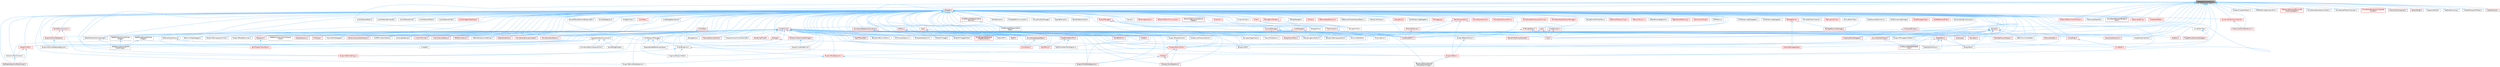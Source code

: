 digraph "DelegateCombinations.h"
{
 // INTERACTIVE_SVG=YES
 // LATEX_PDF_SIZE
  bgcolor="transparent";
  edge [fontname=Helvetica,fontsize=10,labelfontname=Helvetica,labelfontsize=10];
  node [fontname=Helvetica,fontsize=10,shape=box,height=0.2,width=0.4];
  Node1 [id="Node000001",label="DelegateCombinations.h",height=0.2,width=0.4,color="gray40", fillcolor="grey60", style="filled", fontcolor="black",tooltip=" "];
  Node1 -> Node2 [id="edge1_Node000001_Node000002",dir="back",color="steelblue1",style="solid",tooltip=" "];
  Node2 [id="Node000002",label="DebugSkelMeshComponent.h",height=0.2,width=0.4,color="grey40", fillcolor="white", style="filled",URL="$d5/d33/DebugSkelMeshComponent_8h.html",tooltip=" "];
  Node2 -> Node3 [id="edge2_Node000002_Node000003",dir="back",color="steelblue1",style="solid",tooltip=" "];
  Node3 [id="Node000003",label="AnimationEditorViewportClient.h",height=0.2,width=0.4,color="grey40", fillcolor="white", style="filled",URL="$d1/d45/AnimationEditorViewportClient_8h.html",tooltip=" "];
  Node2 -> Node4 [id="edge3_Node000002_Node000004",dir="back",color="steelblue1",style="solid",tooltip=" "];
  Node4 [id="Node000004",label="SocketDragDropOp.h",height=0.2,width=0.4,color="grey40", fillcolor="white", style="filled",URL="$d2/d53/SocketDragDropOp_8h.html",tooltip=" "];
  Node2 -> Node5 [id="edge4_Node000002_Node000005",dir="back",color="steelblue1",style="solid",tooltip=" "];
  Node5 [id="Node000005",label="UnrealEd.h",height=0.2,width=0.4,color="grey40", fillcolor="white", style="filled",URL="$d2/d5f/UnrealEd_8h.html",tooltip=" "];
  Node1 -> Node6 [id="edge5_Node000001_Node000006",dir="back",color="steelblue1",style="solid",tooltip=" "];
  Node6 [id="Node000006",label="Delegate.h",height=0.2,width=0.4,color="red", fillcolor="#FFF0F0", style="filled",URL="$d4/d80/Delegate_8h.html",tooltip=" "];
  Node6 -> Node7 [id="edge6_Node000006_Node000007",dir="back",color="steelblue1",style="solid",tooltip=" "];
  Node7 [id="Node000007",label="AnimBlueprintExtension\l_PropertyAccess.h",height=0.2,width=0.4,color="red", fillcolor="#FFF0F0", style="filled",URL="$d2/db8/AnimBlueprintExtension__PropertyAccess_8h.html",tooltip=" "];
  Node6 -> Node9 [id="edge7_Node000006_Node000009",dir="back",color="steelblue1",style="solid",tooltip=" "];
  Node9 [id="Node000009",label="App.h",height=0.2,width=0.4,color="red", fillcolor="#FFF0F0", style="filled",URL="$de/d8b/App_8h.html",tooltip=" "];
  Node9 -> Node11 [id="edge8_Node000009_Node000011",dir="back",color="steelblue1",style="solid",tooltip=" "];
  Node11 [id="Node000011",label="Core.h",height=0.2,width=0.4,color="red", fillcolor="#FFF0F0", style="filled",URL="$d6/dd7/Core_8h.html",tooltip=" "];
  Node9 -> Node19 [id="edge9_Node000009_Node000019",dir="back",color="steelblue1",style="solid",tooltip=" "];
  Node19 [id="Node000019",label="CoreSharedPCH.h",height=0.2,width=0.4,color="red", fillcolor="#FFF0F0", style="filled",URL="$d8/de5/CoreSharedPCH_8h.html",tooltip=" "];
  Node6 -> Node927 [id="edge10_Node000006_Node000927",dir="back",color="steelblue1",style="solid",tooltip=" "];
  Node927 [id="Node000927",label="AssetAccessRestrictions.h",height=0.2,width=0.4,color="grey40", fillcolor="white", style="filled",URL="$d2/d86/AssetAccessRestrictions_8h.html",tooltip=" "];
  Node6 -> Node928 [id="edge11_Node000006_Node000928",dir="back",color="steelblue1",style="solid",tooltip=" "];
  Node928 [id="Node000928",label="AssetCompilingManager.h",height=0.2,width=0.4,color="grey40", fillcolor="white", style="filled",URL="$d2/d23/AssetCompilingManager_8h.html",tooltip=" "];
  Node6 -> Node929 [id="edge12_Node000006_Node000929",dir="back",color="steelblue1",style="solid",tooltip=" "];
  Node929 [id="Node000929",label="AssetManagerTypes.h",height=0.2,width=0.4,color="red", fillcolor="#FFF0F0", style="filled",URL="$d6/d98/AssetManagerTypes_8h.html",tooltip=" "];
  Node6 -> Node933 [id="edge13_Node000006_Node000933",dir="back",color="steelblue1",style="solid",tooltip=" "];
  Node933 [id="Node000933",label="AssetReferenceFilter.h",height=0.2,width=0.4,color="red", fillcolor="#FFF0F0", style="filled",URL="$d8/d6b/AssetReferenceFilter_8h.html",tooltip=" "];
  Node6 -> Node937 [id="edge14_Node000006_Node000937",dir="back",color="steelblue1",style="solid",tooltip=" "];
  Node937 [id="Node000937",label="AssetSourceFilenameCache.h",height=0.2,width=0.4,color="grey40", fillcolor="white", style="filled",URL="$dd/d16/AssetSourceFilenameCache_8h.html",tooltip=" "];
  Node6 -> Node938 [id="edge15_Node000006_Node000938",dir="back",color="steelblue1",style="solid",tooltip=" "];
  Node938 [id="Node000938",label="AsyncLoadingFlushContext.h",height=0.2,width=0.4,color="grey40", fillcolor="white", style="filled",URL="$d2/db2/AsyncLoadingFlushContext_8h.html",tooltip=" "];
  Node6 -> Node939 [id="edge16_Node000006_Node000939",dir="back",color="steelblue1",style="solid",tooltip=" "];
  Node939 [id="Node000939",label="AsyncTaskNotification.h",height=0.2,width=0.4,color="red", fillcolor="#FFF0F0", style="filled",URL="$df/d7a/AsyncTaskNotification_8h.html",tooltip=" "];
  Node939 -> Node940 [id="edge17_Node000939_Node000940",dir="back",color="steelblue1",style="solid",tooltip=" "];
  Node940 [id="Node000940",label="CoreAsyncTaskNotification\lImpl.h",height=0.2,width=0.4,color="red", fillcolor="#FFF0F0", style="filled",URL="$dd/d5a/CoreAsyncTaskNotificationImpl_8h.html",tooltip=" "];
  Node6 -> Node947 [id="edge18_Node000006_Node000947",dir="back",color="steelblue1",style="solid",tooltip=" "];
  Node947 [id="Node000947",label="Attribute.h",height=0.2,width=0.4,color="red", fillcolor="#FFF0F0", style="filled",URL="$d4/d08/Attribute_8h.html",tooltip=" "];
  Node947 -> Node939 [id="edge19_Node000947_Node000939",dir="back",color="steelblue1",style="solid",tooltip=" "];
  Node947 -> Node963 [id="edge20_Node000947_Node000963",dir="back",color="steelblue1",style="solid",tooltip=" "];
  Node963 [id="Node000963",label="BlueprintManagedListDetails.h",height=0.2,width=0.4,color="grey40", fillcolor="white", style="filled",URL="$da/d22/BlueprintManagedListDetails_8h.html",tooltip=" "];
  Node947 -> Node11 [id="edge21_Node000947_Node000011",dir="back",color="steelblue1",style="solid",tooltip=" "];
  Node947 -> Node940 [id="edge22_Node000947_Node000940",dir="back",color="steelblue1",style="solid",tooltip=" "];
  Node947 -> Node19 [id="edge23_Node000947_Node000019",dir="back",color="steelblue1",style="solid",tooltip=" "];
  Node947 -> Node964 [id="edge24_Node000947_Node000964",dir="back",color="steelblue1",style="solid",tooltip=" "];
  Node964 [id="Node000964",label="CurveEditor.h",height=0.2,width=0.4,color="red", fillcolor="#FFF0F0", style="filled",URL="$d1/d27/CurveEditor_8h.html",tooltip=" "];
  Node947 -> Node978 [id="edge25_Node000947_Node000978",dir="back",color="steelblue1",style="solid",tooltip=" "];
  Node978 [id="Node000978",label="CurveModel.h",height=0.2,width=0.4,color="red", fillcolor="#FFF0F0", style="filled",URL="$de/d1c/CurveModel_8h.html",tooltip=" "];
  Node978 -> Node964 [id="edge26_Node000978_Node000964",dir="back",color="steelblue1",style="solid",tooltip=" "];
  Node947 -> Node1553 [id="edge27_Node000947_Node001553",dir="back",color="steelblue1",style="solid",tooltip=" "];
  Node1553 [id="Node001553",label="DetailColumnSizeData.h",height=0.2,width=0.4,color="grey40", fillcolor="white", style="filled",URL="$d4/de2/DetailColumnSizeData_8h.html",tooltip=" "];
  Node947 -> Node1382 [id="edge28_Node000947_Node001382",dir="back",color="steelblue1",style="solid",tooltip=" "];
  Node1382 [id="Node001382",label="GraphEditor.h",height=0.2,width=0.4,color="red", fillcolor="#FFF0F0", style="filled",URL="$dc/dc5/GraphEditor_8h.html",tooltip=" "];
  Node1382 -> Node786 [id="edge29_Node001382_Node000786",dir="back",color="steelblue1",style="solid",tooltip=" "];
  Node786 [id="Node000786",label="BlueprintEditor.h",height=0.2,width=0.4,color="red", fillcolor="#FFF0F0", style="filled",URL="$df/d7d/BlueprintEditor_8h.html",tooltip=" "];
  Node786 -> Node793 [id="edge30_Node000786_Node000793",dir="back",color="steelblue1",style="solid",tooltip=" "];
  Node793 [id="Node000793",label="SBlueprintEditorSelected\lDebugObjectWidget.h",height=0.2,width=0.4,color="grey40", fillcolor="white", style="filled",URL="$de/d6c/SBlueprintEditorSelectedDebugObjectWidget_8h.html",tooltip=" "];
  Node1382 -> Node1383 [id="edge31_Node001382_Node001383",dir="back",color="steelblue1",style="solid",tooltip=" "];
  Node1383 [id="Node001383",label="GraphEditorModule.h",height=0.2,width=0.4,color="grey40", fillcolor="white", style="filled",URL="$dc/db9/GraphEditorModule_8h.html",tooltip=" "];
  Node1382 -> Node1191 [id="edge32_Node001382_Node001191",dir="back",color="steelblue1",style="solid",tooltip=" "];
  Node1191 [id="Node001191",label="SBlueprintDiff.h",height=0.2,width=0.4,color="grey40", fillcolor="white", style="filled",URL="$de/d6d/SBlueprintDiff_8h.html",tooltip=" "];
  Node1382 -> Node1021 [id="edge33_Node001382_Node001021",dir="back",color="steelblue1",style="solid",tooltip=" "];
  Node1021 [id="Node001021",label="SGraphPanel.h",height=0.2,width=0.4,color="grey40", fillcolor="white", style="filled",URL="$d2/dcf/SGraphPanel_8h.html",tooltip=" "];
  Node947 -> Node1383 [id="edge34_Node000947_Node001383",dir="back",color="steelblue1",style="solid",tooltip=" "];
  Node947 -> Node2970 [id="edge35_Node000947_Node002970",dir="back",color="steelblue1",style="solid",tooltip=" "];
  Node2970 [id="Node002970",label="PropertyEditorDelegates.h",height=0.2,width=0.4,color="red", fillcolor="#FFF0F0", style="filled",URL="$db/dfa/PropertyEditorDelegates_8h.html",tooltip=" "];
  Node947 -> Node1191 [id="edge36_Node000947_Node001191",dir="back",color="steelblue1",style="solid",tooltip=" "];
  Node947 -> Node1218 [id="edge37_Node000947_Node001218",dir="back",color="steelblue1",style="solid",tooltip=" "];
  Node1218 [id="Node001218",label="SBlueprintNamespaceEntry.h",height=0.2,width=0.4,color="grey40", fillcolor="white", style="filled",URL="$d4/d22/SBlueprintNamespaceEntry_8h.html",tooltip=" "];
  Node947 -> Node1001 [id="edge38_Node000947_Node001001",dir="back",color="steelblue1",style="solid",tooltip=" "];
  Node1001 [id="Node001001",label="SCommentBubble.h",height=0.2,width=0.4,color="grey40", fillcolor="white", style="filled",URL="$d9/d84/SCommentBubble_8h.html",tooltip=" "];
  Node947 -> Node1194 [id="edge39_Node000947_Node001194",dir="back",color="steelblue1",style="solid",tooltip=" "];
  Node1194 [id="Node001194",label="SGraphActionMenu.h",height=0.2,width=0.4,color="red", fillcolor="#FFF0F0", style="filled",URL="$d0/d9a/SGraphActionMenu_8h.html",tooltip=" "];
  Node947 -> Node1021 [id="edge40_Node000947_Node001021",dir="back",color="steelblue1",style="solid",tooltip=" "];
  Node947 -> Node1475 [id="edge41_Node000947_Node001475",dir="back",color="steelblue1",style="solid",tooltip=" "];
  Node1475 [id="Node001475",label="SKeyNavigationButtons.h",height=0.2,width=0.4,color="grey40", fillcolor="white", style="filled",URL="$d4/dfa/SKeyNavigationButtons_8h.html",tooltip=" "];
  Node6 -> Node2980 [id="edge42_Node000006_Node002980",dir="back",color="steelblue1",style="solid",tooltip=" "];
  Node2980 [id="Node002980",label="AudioMaterialButton.h",height=0.2,width=0.4,color="grey40", fillcolor="white", style="filled",URL="$de/dca/AudioMaterialButton_8h.html",tooltip=" "];
  Node6 -> Node2981 [id="edge43_Node000006_Node002981",dir="back",color="steelblue1",style="solid",tooltip=" "];
  Node2981 [id="Node002981",label="AudioMaterialEnvelope.h",height=0.2,width=0.4,color="grey40", fillcolor="white", style="filled",URL="$d8/d42/AudioMaterialEnvelope_8h.html",tooltip=" "];
  Node6 -> Node2982 [id="edge44_Node000006_Node002982",dir="back",color="steelblue1",style="solid",tooltip=" "];
  Node2982 [id="Node002982",label="AudioMaterialKnob.h",height=0.2,width=0.4,color="grey40", fillcolor="white", style="filled",URL="$d1/d59/AudioMaterialKnob_8h.html",tooltip=" "];
  Node6 -> Node2983 [id="edge45_Node000006_Node002983",dir="back",color="steelblue1",style="solid",tooltip=" "];
  Node2983 [id="Node002983",label="AudioMaterialMeter.h",height=0.2,width=0.4,color="grey40", fillcolor="white", style="filled",URL="$d7/dc3/AudioMaterialMeter_8h.html",tooltip=" "];
  Node6 -> Node2984 [id="edge46_Node000006_Node002984",dir="back",color="steelblue1",style="solid",tooltip=" "];
  Node2984 [id="Node002984",label="AudioMaterialSlider.h",height=0.2,width=0.4,color="grey40", fillcolor="white", style="filled",URL="$de/db4/AudioMaterialSlider_8h.html",tooltip=" "];
  Node6 -> Node2978 [id="edge47_Node000006_Node002978",dir="back",color="steelblue1",style="solid",tooltip=" "];
  Node2978 [id="Node002978",label="AudioWidgetsSlateTypes.h",height=0.2,width=0.4,color="red", fillcolor="#FFF0F0", style="filled",URL="$d1/d08/AudioWidgetsSlateTypes_8h.html",tooltip=" "];
  Node6 -> Node3161 [id="edge48_Node000006_Node003161",dir="back",color="steelblue1",style="solid",tooltip=" "];
  Node3161 [id="Node003161",label="BehaviorTreeDelegates.h",height=0.2,width=0.4,color="grey40", fillcolor="white", style="filled",URL="$de/d40/BehaviorTreeDelegates_8h.html",tooltip=" "];
  Node6 -> Node3162 [id="edge49_Node000006_Node003162",dir="back",color="steelblue1",style="solid",tooltip=" "];
  Node3162 [id="Node003162",label="BlueprintActionDatabase.h",height=0.2,width=0.4,color="red", fillcolor="#FFF0F0", style="filled",URL="$d4/dae/BlueprintActionDatabase_8h.html",tooltip=" "];
  Node3162 -> Node3163 [id="edge50_Node003162_Node003163",dir="back",color="steelblue1",style="solid",tooltip=" "];
  Node3163 [id="Node003163",label="BlueprintActionDatabaseRegistrar.h",height=0.2,width=0.4,color="grey40", fillcolor="white", style="filled",URL="$d5/d5d/BlueprintActionDatabaseRegistrar_8h.html",tooltip=" "];
  Node6 -> Node3163 [id="edge51_Node000006_Node003163",dir="back",color="steelblue1",style="solid",tooltip=" "];
  Node6 -> Node3164 [id="edge52_Node000006_Node003164",dir="back",color="steelblue1",style="solid",tooltip=" "];
  Node3164 [id="Node003164",label="BlueprintActionFilter.h",height=0.2,width=0.4,color="red", fillcolor="#FFF0F0", style="filled",URL="$d5/d2a/BlueprintActionFilter_8h.html",tooltip=" "];
  Node3164 -> Node3166 [id="edge53_Node003164_Node003166",dir="back",color="steelblue1",style="solid",tooltip=" "];
  Node3166 [id="Node003166",label="BlueprintNodeSpawner.h",height=0.2,width=0.4,color="red", fillcolor="#FFF0F0", style="filled",URL="$d1/de9/BlueprintNodeSpawner_8h.html",tooltip=" "];
  Node3166 -> Node3168 [id="edge54_Node003166_Node003168",dir="back",color="steelblue1",style="solid",tooltip=" "];
  Node3168 [id="Node003168",label="BlueprintBoundNodeSpawner.h",height=0.2,width=0.4,color="grey40", fillcolor="white", style="filled",URL="$d4/da4/BlueprintBoundNodeSpawner_8h.html",tooltip=" "];
  Node3166 -> Node3065 [id="edge55_Node003166_Node003065",dir="back",color="steelblue1",style="solid",tooltip=" "];
  Node3065 [id="Node003065",label="BlueprintFieldNodeSpawner.h",height=0.2,width=0.4,color="red", fillcolor="#FFF0F0", style="filled",URL="$da/d70/BlueprintFieldNodeSpawner_8h.html",tooltip=" "];
  Node3164 -> Node3064 [id="edge56_Node003164_Node003064",dir="back",color="steelblue1",style="solid",tooltip=" "];
  Node3064 [id="Node003064",label="K2Node.h",height=0.2,width=0.4,color="red", fillcolor="#FFF0F0", style="filled",URL="$d5/d94/K2Node_8h.html",tooltip=" "];
  Node3064 -> Node3065 [id="edge57_Node003064_Node003065",dir="back",color="steelblue1",style="solid",tooltip=" "];
  Node3064 -> Node3110 [id="edge58_Node003064_Node003110",dir="back",color="steelblue1",style="solid",tooltip=" "];
  Node3110 [id="Node003110",label="K2Node_StructOperation.h",height=0.2,width=0.4,color="red", fillcolor="#FFF0F0", style="filled",URL="$d1/d1c/K2Node__StructOperation_8h.html",tooltip=" "];
  Node3164 -> Node3110 [id="edge59_Node003164_Node003110",dir="back",color="steelblue1",style="solid",tooltip=" "];
  Node6 -> Node3168 [id="edge60_Node000006_Node003168",dir="back",color="steelblue1",style="solid",tooltip=" "];
  Node6 -> Node786 [id="edge61_Node000006_Node000786",dir="back",color="steelblue1",style="solid",tooltip=" "];
  Node6 -> Node798 [id="edge62_Node000006_Node000798",dir="back",color="steelblue1",style="solid",tooltip=" "];
  Node798 [id="Node000798",label="BlueprintEditorModule.h",height=0.2,width=0.4,color="grey40", fillcolor="white", style="filled",URL="$df/d39/BlueprintEditorModule_8h.html",tooltip=" "];
  Node798 -> Node786 [id="edge63_Node000798_Node000786",dir="back",color="steelblue1",style="solid",tooltip=" "];
  Node6 -> Node1138 [id="edge64_Node000006_Node001138",dir="back",color="steelblue1",style="solid",tooltip=" "];
  Node1138 [id="Node001138",label="BlueprintEditorSettings.h",height=0.2,width=0.4,color="red", fillcolor="#FFF0F0", style="filled",URL="$d4/dbc/BlueprintEditorSettings_8h.html",tooltip=" "];
  Node6 -> Node3065 [id="edge65_Node000006_Node003065",dir="back",color="steelblue1",style="solid",tooltip=" "];
  Node6 -> Node3170 [id="edge66_Node000006_Node003170",dir="back",color="steelblue1",style="solid",tooltip=" "];
  Node3170 [id="Node003170",label="BlueprintGraphModule.h",height=0.2,width=0.4,color="grey40", fillcolor="white", style="filled",URL="$d8/d11/BlueprintGraphModule_8h.html",tooltip=" "];
  Node3170 -> Node3164 [id="edge67_Node003170_Node003164",dir="back",color="steelblue1",style="solid",tooltip=" "];
  Node6 -> Node963 [id="edge68_Node000006_Node000963",dir="back",color="steelblue1",style="solid",tooltip=" "];
  Node6 -> Node3171 [id="edge69_Node000006_Node003171",dir="back",color="steelblue1",style="solid",tooltip=" "];
  Node3171 [id="Node003171",label="BlueprintNamespaceUtilities.h",height=0.2,width=0.4,color="grey40", fillcolor="white", style="filled",URL="$dc/d43/BlueprintNamespaceUtilities_8h.html",tooltip=" "];
  Node6 -> Node3166 [id="edge70_Node000006_Node003166",dir="back",color="steelblue1",style="solid",tooltip=" "];
  Node6 -> Node2585 [id="edge71_Node000006_Node002585",dir="back",color="steelblue1",style="solid",tooltip=" "];
  Node2585 [id="Node002585",label="BlueprintPaletteFavorites.h",height=0.2,width=0.4,color="grey40", fillcolor="white", style="filled",URL="$dd/d5a/BlueprintPaletteFavorites_8h.html",tooltip=" "];
  Node6 -> Node1095 [id="edge72_Node000006_Node001095",dir="back",color="steelblue1",style="solid",tooltip=" "];
  Node1095 [id="Node001095",label="BoolPropertyTrackEditor.h",height=0.2,width=0.4,color="red", fillcolor="#FFF0F0", style="filled",URL="$db/d07/BoolPropertyTrackEditor_8h.html",tooltip=" "];
  Node6 -> Node3172 [id="edge73_Node000006_Node003172",dir="back",color="steelblue1",style="solid",tooltip=" "];
  Node3172 [id="Node003172",label="BrowseToAssetOverrideSubsystem.h",height=0.2,width=0.4,color="grey40", fillcolor="white", style="filled",URL="$dc/de6/BrowseToAssetOverrideSubsystem_8h.html",tooltip=" "];
  Node6 -> Node3173 [id="edge74_Node000006_Node003173",dir="back",color="steelblue1",style="solid",tooltip=" "];
  Node3173 [id="Node003173",label="BulkDataRegistry.h",height=0.2,width=0.4,color="grey40", fillcolor="white", style="filled",URL="$da/db4/BulkDataRegistry_8h.html",tooltip=" "];
  Node6 -> Node3174 [id="edge75_Node000006_Node003174",dir="back",color="steelblue1",style="solid",tooltip=" "];
  Node3174 [id="Node003174",label="ConfigCacheIni.h",height=0.2,width=0.4,color="red", fillcolor="#FFF0F0", style="filled",URL="$dd/d3f/ConfigCacheIni_8h.html",tooltip=" "];
  Node3174 -> Node11 [id="edge76_Node003174_Node000011",dir="back",color="steelblue1",style="solid",tooltip=" "];
  Node3174 -> Node19 [id="edge77_Node003174_Node000019",dir="back",color="steelblue1",style="solid",tooltip=" "];
  Node6 -> Node3181 [id="edge78_Node000006_Node003181",dir="back",color="steelblue1",style="solid",tooltip=" "];
  Node3181 [id="Node003181",label="ConfigUtilities.h",height=0.2,width=0.4,color="grey40", fillcolor="white", style="filled",URL="$d9/d9a/ConfigUtilities_8h.html",tooltip=" "];
  Node6 -> Node3182 [id="edge79_Node000006_Node003182",dir="back",color="steelblue1",style="solid",tooltip=" "];
  Node3182 [id="Node003182",label="CookStats.h",height=0.2,width=0.4,color="red", fillcolor="#FFF0F0", style="filled",URL="$dc/d35/CookStats_8h.html",tooltip=" "];
  Node6 -> Node11 [id="edge80_Node000006_Node000011",dir="back",color="steelblue1",style="solid",tooltip=" "];
  Node6 -> Node940 [id="edge81_Node000006_Node000940",dir="back",color="steelblue1",style="solid",tooltip=" "];
  Node6 -> Node3185 [id="edge82_Node000006_Node003185",dir="back",color="steelblue1",style="solid",tooltip=" "];
  Node3185 [id="Node003185",label="CoreDelegates.h",height=0.2,width=0.4,color="red", fillcolor="#FFF0F0", style="filled",URL="$d9/dc2/CoreDelegates_8h.html",tooltip=" "];
  Node3185 -> Node11 [id="edge83_Node003185_Node000011",dir="back",color="steelblue1",style="solid",tooltip=" "];
  Node3185 -> Node19 [id="edge84_Node003185_Node000019",dir="back",color="steelblue1",style="solid",tooltip=" "];
  Node3185 -> Node3191 [id="edge85_Node003185_Node003191",dir="back",color="steelblue1",style="solid",tooltip=" "];
  Node3191 [id="Node003191",label="RuntimeErrors.h",height=0.2,width=0.4,color="grey40", fillcolor="white", style="filled",URL="$de/d4b/RuntimeErrors_8h.html",tooltip=" "];
  Node3185 -> Node744 [id="edge86_Node003185_Node000744",dir="back",color="steelblue1",style="solid",tooltip=" "];
  Node744 [id="Node000744",label="WorldPartition.h",height=0.2,width=0.4,color="red", fillcolor="#FFF0F0", style="filled",URL="$de/d1e/WorldPartition_8h.html",tooltip=" "];
  Node6 -> Node3193 [id="edge87_Node000006_Node003193",dir="back",color="steelblue1",style="solid",tooltip=" "];
  Node3193 [id="Node003193",label="CoreDelegatesInternal.h",height=0.2,width=0.4,color="grey40", fillcolor="white", style="filled",URL="$da/d46/CoreDelegatesInternal_8h.html",tooltip=" "];
  Node6 -> Node3194 [id="edge88_Node000006_Node003194",dir="back",color="steelblue1",style="solid",tooltip=" "];
  Node3194 [id="Node003194",label="CoreMinimal.h",height=0.2,width=0.4,color="red", fillcolor="#FFF0F0", style="filled",URL="$d7/d67/CoreMinimal_8h.html",tooltip=" "];
  Node3194 -> Node7 [id="edge89_Node003194_Node000007",dir="back",color="steelblue1",style="solid",tooltip=" "];
  Node3194 -> Node3 [id="edge90_Node003194_Node000003",dir="back",color="steelblue1",style="solid",tooltip=" "];
  Node3194 -> Node937 [id="edge91_Node003194_Node000937",dir="back",color="steelblue1",style="solid",tooltip=" "];
  Node3194 -> Node3161 [id="edge92_Node003194_Node003161",dir="back",color="steelblue1",style="solid",tooltip=" "];
  Node3194 -> Node3162 [id="edge93_Node003194_Node003162",dir="back",color="steelblue1",style="solid",tooltip=" "];
  Node3194 -> Node3163 [id="edge94_Node003194_Node003163",dir="back",color="steelblue1",style="solid",tooltip=" "];
  Node3194 -> Node3164 [id="edge95_Node003194_Node003164",dir="back",color="steelblue1",style="solid",tooltip=" "];
  Node3194 -> Node3168 [id="edge96_Node003194_Node003168",dir="back",color="steelblue1",style="solid",tooltip=" "];
  Node3194 -> Node786 [id="edge97_Node003194_Node000786",dir="back",color="steelblue1",style="solid",tooltip=" "];
  Node3194 -> Node798 [id="edge98_Node003194_Node000798",dir="back",color="steelblue1",style="solid",tooltip=" "];
  Node3194 -> Node1138 [id="edge99_Node003194_Node001138",dir="back",color="steelblue1",style="solid",tooltip=" "];
  Node3194 -> Node3065 [id="edge100_Node003194_Node003065",dir="back",color="steelblue1",style="solid",tooltip=" "];
  Node3194 -> Node3170 [id="edge101_Node003194_Node003170",dir="back",color="steelblue1",style="solid",tooltip=" "];
  Node3194 -> Node963 [id="edge102_Node003194_Node000963",dir="back",color="steelblue1",style="solid",tooltip=" "];
  Node3194 -> Node3171 [id="edge103_Node003194_Node003171",dir="back",color="steelblue1",style="solid",tooltip=" "];
  Node3194 -> Node3166 [id="edge104_Node003194_Node003166",dir="back",color="steelblue1",style="solid",tooltip=" "];
  Node3194 -> Node2585 [id="edge105_Node003194_Node002585",dir="back",color="steelblue1",style="solid",tooltip=" "];
  Node3194 -> Node1095 [id="edge106_Node003194_Node001095",dir="back",color="steelblue1",style="solid",tooltip=" "];
  Node3194 -> Node11 [id="edge107_Node003194_Node000011",dir="back",color="steelblue1",style="solid",tooltip=" "];
  Node3194 -> Node19 [id="edge108_Node003194_Node000019",dir="back",color="steelblue1",style="solid",tooltip=" "];
  Node3194 -> Node1062 [id="edge109_Node003194_Node001062",dir="back",color="steelblue1",style="solid",tooltip=" "];
  Node1062 [id="Node001062",label="DataflowCollectionSpread\lSheetWidget.h",height=0.2,width=0.4,color="grey40", fillcolor="white", style="filled",URL="$da/da3/DataflowCollectionSpreadSheetWidget_8h.html",tooltip=" "];
  Node3194 -> Node728 [id="edge110_Node003194_Node000728",dir="back",color="steelblue1",style="solid",tooltip=" "];
  Node728 [id="Node000728",label="DataflowConstructionViewport\lClient.h",height=0.2,width=0.4,color="grey40", fillcolor="white", style="filled",URL="$d5/da1/DataflowConstructionViewportClient_8h.html",tooltip=" "];
  Node3194 -> Node1211 [id="edge111_Node003194_Node001211",dir="back",color="steelblue1",style="solid",tooltip=" "];
  Node1211 [id="Node001211",label="DataflowFacesOutlinerWidget.h",height=0.2,width=0.4,color="grey40", fillcolor="white", style="filled",URL="$d1/d1c/DataflowFacesOutlinerWidget_8h.html",tooltip=" "];
  Node1211 -> Node1062 [id="edge112_Node001211_Node001062",dir="back",color="steelblue1",style="solid",tooltip=" "];
  Node3194 -> Node1061 [id="edge113_Node003194_Node001061",dir="back",color="steelblue1",style="solid",tooltip=" "];
  Node1061 [id="Node001061",label="DataflowTransformOutliner\lWidget.h",height=0.2,width=0.4,color="grey40", fillcolor="white", style="filled",URL="$d8/df9/DataflowTransformOutlinerWidget_8h.html",tooltip=" "];
  Node1061 -> Node1062 [id="edge114_Node001061_Node001062",dir="back",color="steelblue1",style="solid",tooltip=" "];
  Node3194 -> Node1063 [id="edge115_Node003194_Node001063",dir="back",color="steelblue1",style="solid",tooltip=" "];
  Node1063 [id="Node001063",label="DataflowVerticesOutliner\lWidget.h",height=0.2,width=0.4,color="grey40", fillcolor="white", style="filled",URL="$dd/deb/DataflowVerticesOutlinerWidget_8h.html",tooltip=" "];
  Node1063 -> Node1062 [id="edge116_Node001063_Node001062",dir="back",color="steelblue1",style="solid",tooltip=" "];
  Node3194 -> Node2 [id="edge117_Node003194_Node000002",dir="back",color="steelblue1",style="solid",tooltip=" "];
  Node3194 -> Node1213 [id="edge118_Node003194_Node001213",dir="back",color="steelblue1",style="solid",tooltip=" "];
  Node1213 [id="Node001213",label="DetailsDiff.h",height=0.2,width=0.4,color="grey40", fillcolor="white", style="filled",URL="$de/dfc/DetailsDiff_8h.html",tooltip=" "];
  Node3194 -> Node622 [id="edge119_Node003194_Node000622",dir="back",color="steelblue1",style="solid",tooltip=" "];
  Node622 [id="Node000622",label="DisplayClusterNetDriver.h",height=0.2,width=0.4,color="grey40", fillcolor="white", style="filled",URL="$db/de1/DisplayClusterNetDriver_8h.html",tooltip=" "];
  Node3194 -> Node4846 [id="edge120_Node003194_Node004846",dir="back",color="steelblue1",style="solid",tooltip=" "];
  Node4846 [id="Node004846",label="EngineAnalytics.h",height=0.2,width=0.4,color="red", fillcolor="#FFF0F0", style="filled",URL="$db/d6c/EngineAnalytics_8h.html",tooltip=" "];
  Node3194 -> Node2671 [id="edge121_Node003194_Node002671",dir="back",color="steelblue1",style="solid",tooltip=" "];
  Node2671 [id="Node002671",label="FindInBlueprintManager.h",height=0.2,width=0.4,color="grey40", fillcolor="white", style="filled",URL="$db/d3b/FindInBlueprintManager_8h.html",tooltip=" "];
  Node2671 -> Node1137 [id="edge122_Node002671_Node001137",dir="back",color="steelblue1",style="solid",tooltip=" "];
  Node1137 [id="Node001137",label="FindInBlueprints.h",height=0.2,width=0.4,color="grey40", fillcolor="white", style="filled",URL="$d0/d27/FindInBlueprints_8h.html",tooltip=" "];
  Node1137 -> Node786 [id="edge123_Node001137_Node000786",dir="back",color="steelblue1",style="solid",tooltip=" "];
  Node1137 -> Node1138 [id="edge124_Node001137_Node001138",dir="back",color="steelblue1",style="solid",tooltip=" "];
  Node1137 -> Node1140 [id="edge125_Node001137_Node001140",dir="back",color="steelblue1",style="solid",tooltip=" "];
  Node1140 [id="Node001140",label="ImaginaryBlueprintData.h",height=0.2,width=0.4,color="grey40", fillcolor="white", style="filled",URL="$d9/d16/ImaginaryBlueprintData_8h.html",tooltip=" "];
  Node2671 -> Node1140 [id="edge126_Node002671_Node001140",dir="back",color="steelblue1",style="solid",tooltip=" "];
  Node2671 -> Node2672 [id="edge127_Node002671_Node002672",dir="back",color="steelblue1",style="solid",tooltip=" "];
  Node2672 [id="Node002672",label="ReplaceNodeReferencesHelper.h",height=0.2,width=0.4,color="grey40", fillcolor="white", style="filled",URL="$de/d84/ReplaceNodeReferencesHelper_8h.html",tooltip=" "];
  Node3194 -> Node1137 [id="edge128_Node003194_Node001137",dir="back",color="steelblue1",style="solid",tooltip=" "];
  Node3194 -> Node4164 [id="edge129_Node003194_Node004164",dir="back",color="steelblue1",style="solid",tooltip=" "];
  Node4164 [id="Node004164",label="FontTypes.h",height=0.2,width=0.4,color="red", fillcolor="#FFF0F0", style="filled",URL="$d9/dd5/FontTypes_8h.html",tooltip=" "];
  Node3194 -> Node5020 [id="edge130_Node003194_Node005020",dir="back",color="steelblue1",style="solid",tooltip=" "];
  Node5020 [id="Node005020",label="FractureToolDelegates.h",height=0.2,width=0.4,color="grey40", fillcolor="white", style="filled",URL="$d4/d24/FractureToolDelegates_8h.html",tooltip=" "];
  Node3194 -> Node4366 [id="edge131_Node003194_Node004366",dir="back",color="steelblue1",style="solid",tooltip=" "];
  Node4366 [id="Node004366",label="GameplayTagsModule.h",height=0.2,width=0.4,color="grey40", fillcolor="white", style="filled",URL="$dc/d65/GameplayTagsModule_8h.html",tooltip=" "];
  Node3194 -> Node6272 [id="edge132_Node003194_Node006272",dir="back",color="steelblue1",style="solid",tooltip=" "];
  Node6272 [id="Node006272",label="GenericAccessibleInterfaces.h",height=0.2,width=0.4,color="red", fillcolor="#FFF0F0", style="filled",URL="$d9/dbb/GenericAccessibleInterfaces_8h.html",tooltip=" "];
  Node3194 -> Node1382 [id="edge133_Node003194_Node001382",dir="back",color="steelblue1",style="solid",tooltip=" "];
  Node3194 -> Node1383 [id="edge134_Node003194_Node001383",dir="back",color="steelblue1",style="solid",tooltip=" "];
  Node3194 -> Node6337 [id="edge135_Node003194_Node006337",dir="back",color="steelblue1",style="solid",tooltip=" "];
  Node6337 [id="Node006337",label="HLODProviderInterface.h",height=0.2,width=0.4,color="grey40", fillcolor="white", style="filled",URL="$dc/de5/HLODProviderInterface_8h.html",tooltip=" "];
  Node3194 -> Node6480 [id="edge136_Node003194_Node006480",dir="back",color="steelblue1",style="solid",tooltip=" "];
  Node6480 [id="Node006480",label="IBlendProfilePickerExtender.h",height=0.2,width=0.4,color="red", fillcolor="#FFF0F0", style="filled",URL="$df/d55/IBlendProfilePickerExtender_8h.html",tooltip=" "];
  Node3194 -> Node4458 [id="edge137_Node003194_Node004458",dir="back",color="steelblue1",style="solid",tooltip=" "];
  Node4458 [id="Node004458",label="IDisplayClusterClusterManager.h",height=0.2,width=0.4,color="red", fillcolor="#FFF0F0", style="filled",URL="$d6/d91/IDisplayClusterClusterManager_8h.html",tooltip=" "];
  Node4458 -> Node622 [id="edge138_Node004458_Node000622",dir="back",color="steelblue1",style="solid",tooltip=" "];
  Node3194 -> Node2517 [id="edge139_Node003194_Node002517",dir="back",color="steelblue1",style="solid",tooltip=" "];
  Node2517 [id="Node002517",label="ISequencer.h",height=0.2,width=0.4,color="red", fillcolor="#FFF0F0", style="filled",URL="$d7/d1d/ISequencer_8h.html",tooltip=" "];
  Node2517 -> Node1095 [id="edge140_Node002517_Node001095",dir="back",color="steelblue1",style="solid",tooltip=" "];
  Node3194 -> Node1140 [id="edge141_Node003194_Node001140",dir="back",color="steelblue1",style="solid",tooltip=" "];
  Node3194 -> Node2843 [id="edge142_Node003194_Node002843",dir="back",color="steelblue1",style="solid",tooltip=" "];
  Node2843 [id="Node002843",label="InteractiveTool.h",height=0.2,width=0.4,color="red", fillcolor="#FFF0F0", style="filled",URL="$d5/d55/InteractiveTool_8h.html",tooltip=" "];
  Node2843 -> Node718 [id="edge143_Node002843_Node000718",dir="back",color="steelblue1",style="solid",tooltip=" "];
  Node718 [id="Node000718",label="EdModeInteractiveToolsContext.h",height=0.2,width=0.4,color="red", fillcolor="#FFF0F0", style="filled",URL="$d7/da4/EdModeInteractiveToolsContext_8h.html",tooltip=" "];
  Node2843 -> Node2831 [id="edge144_Node002843_Node002831",dir="back",color="steelblue1",style="solid",tooltip=" "];
  Node2831 [id="Node002831",label="InteractiveToolsContext.h",height=0.2,width=0.4,color="grey40", fillcolor="white", style="filled",URL="$d2/dfe/InteractiveToolsContext_8h.html",tooltip=" "];
  Node2831 -> Node718 [id="edge145_Node002831_Node000718",dir="back",color="steelblue1",style="solid",tooltip=" "];
  Node3194 -> Node2831 [id="edge146_Node003194_Node002831",dir="back",color="steelblue1",style="solid",tooltip=" "];
  Node3194 -> Node3064 [id="edge147_Node003194_Node003064",dir="back",color="steelblue1",style="solid",tooltip=" "];
  Node3194 -> Node3110 [id="edge148_Node003194_Node003110",dir="back",color="steelblue1",style="solid",tooltip=" "];
  Node3194 -> Node234 [id="edge149_Node003194_Node000234",dir="back",color="steelblue1",style="solid",tooltip=" "];
  Node234 [id="Node000234",label="Landscape.h",height=0.2,width=0.4,color="red", fillcolor="#FFF0F0", style="filled",URL="$d5/dd6/Landscape_8h.html",tooltip=" "];
  Node3194 -> Node6659 [id="edge150_Node003194_Node006659",dir="back",color="steelblue1",style="solid",tooltip=" "];
  Node6659 [id="Node006659",label="LandscapeSettings.h",height=0.2,width=0.4,color="grey40", fillcolor="white", style="filled",URL="$db/d68/LandscapeSettings_8h.html",tooltip=" "];
  Node3194 -> Node5745 [id="edge151_Node003194_Node005745",dir="back",color="steelblue1",style="solid",tooltip=" "];
  Node5745 [id="Node005745",label="LiveLinkProvider.h",height=0.2,width=0.4,color="red", fillcolor="#FFF0F0", style="filled",URL="$de/d9f/LiveLinkProvider_8h.html",tooltip=" "];
  Node3194 -> Node6684 [id="edge152_Node003194_Node006684",dir="back",color="steelblue1",style="solid",tooltip=" "];
  Node6684 [id="Node006684",label="LiveLinkSourceFactory.h",height=0.2,width=0.4,color="red", fillcolor="#FFF0F0", style="filled",URL="$d2/d7f/LiveLinkSourceFactory_8h.html",tooltip=" "];
  Node3194 -> Node6694 [id="edge153_Node003194_Node006694",dir="back",color="steelblue1",style="solid",tooltip=" "];
  Node6694 [id="Node006694",label="MRUFavoritesList.h",height=0.2,width=0.4,color="red", fillcolor="#FFF0F0", style="filled",URL="$d0/d4c/MRUFavoritesList_8h.html",tooltip=" "];
  Node3194 -> Node6713 [id="edge154_Node003194_Node006713",dir="back",color="steelblue1",style="solid",tooltip=" "];
  Node6713 [id="Node006713",label="MaterialExpressionSettings.h",height=0.2,width=0.4,color="grey40", fillcolor="white", style="filled",URL="$df/dd6/MaterialExpressionSettings_8h.html",tooltip=" "];
  Node3194 -> Node2665 [id="edge155_Node003194_Node002665",dir="back",color="steelblue1",style="solid",tooltip=" "];
  Node2665 [id="Node002665",label="MaterialGraphSchema.h",height=0.2,width=0.4,color="grey40", fillcolor="white", style="filled",URL="$d4/d12/MaterialGraphSchema_8h.html",tooltip=" "];
  Node2665 -> Node5 [id="edge156_Node002665_Node000005",dir="back",color="steelblue1",style="solid",tooltip=" "];
  Node3194 -> Node5352 [id="edge157_Node003194_Node005352",dir="back",color="steelblue1",style="solid",tooltip=" "];
  Node5352 [id="Node005352",label="MaterialInterface.h",height=0.2,width=0.4,color="red", fillcolor="#FFF0F0", style="filled",URL="$de/daa/MaterialInterface_8h.html",tooltip=" "];
  Node3194 -> Node1299 [id="edge158_Node003194_Node001299",dir="back",color="steelblue1",style="solid",tooltip=" "];
  Node1299 [id="Node001299",label="MenuStack.h",height=0.2,width=0.4,color="red", fillcolor="#FFF0F0", style="filled",URL="$d8/d80/MenuStack_8h.html",tooltip=" "];
  Node3194 -> Node149 [id="edge159_Node003194_Node000149",dir="back",color="steelblue1",style="solid",tooltip=" "];
  Node149 [id="Node000149",label="MeshOpPreviewHelpers.h",height=0.2,width=0.4,color="red", fillcolor="#FFF0F0", style="filled",URL="$de/d33/MeshOpPreviewHelpers_8h.html",tooltip=" "];
  Node3194 -> Node6851 [id="edge160_Node003194_Node006851",dir="back",color="steelblue1",style="solid",tooltip=" "];
  Node6851 [id="Node006851",label="MotionTrailOptions.h",height=0.2,width=0.4,color="grey40", fillcolor="white", style="filled",URL="$dc/d8a/MotionTrailOptions_8h.html",tooltip=" "];
  Node3194 -> Node2959 [id="edge161_Node003194_Node002959",dir="back",color="steelblue1",style="solid",tooltip=" "];
  Node2959 [id="Node002959",label="MovieScene.h",height=0.2,width=0.4,color="red", fillcolor="#FFF0F0", style="filled",URL="$df/da9/MovieScene_8h.html",tooltip=" "];
  Node3194 -> Node5696 [id="edge162_Node003194_Node005696",dir="back",color="steelblue1",style="solid",tooltip=" "];
  Node5696 [id="Node005696",label="MovieSceneEvaluationState.h",height=0.2,width=0.4,color="red", fillcolor="#FFF0F0", style="filled",URL="$d4/d20/MovieSceneEvaluationState_8h.html",tooltip=" "];
  Node3194 -> Node6876 [id="edge163_Node003194_Node006876",dir="back",color="steelblue1",style="solid",tooltip=" "];
  Node6876 [id="Node006876",label="MovieSceneSignedObject.h",height=0.2,width=0.4,color="red", fillcolor="#FFF0F0", style="filled",URL="$d1/de8/MovieSceneSignedObject_8h.html",tooltip=" "];
  Node6876 -> Node2959 [id="edge164_Node006876_Node002959",dir="back",color="steelblue1",style="solid",tooltip=" "];
  Node3194 -> Node1893 [id="edge165_Node003194_Node001893",dir="back",color="steelblue1",style="solid",tooltip=" "];
  Node1893 [id="Node001893",label="MovieSceneSubSection.h",height=0.2,width=0.4,color="red", fillcolor="#FFF0F0", style="filled",URL="$dd/d38/MovieSceneSubSection_8h.html",tooltip=" "];
  Node3194 -> Node6927 [id="edge166_Node003194_Node006927",dir="back",color="steelblue1",style="solid",tooltip=" "];
  Node6927 [id="Node006927",label="Package.h",height=0.2,width=0.4,color="red", fillcolor="#FFF0F0", style="filled",URL="$dd/d79/Package_8h.html",tooltip=" "];
  Node6927 -> Node3486 [id="edge167_Node006927_Node003486",dir="back",color="steelblue1",style="solid",tooltip=" "];
  Node3486 [id="Node003486",label="ExternalPackageHelper.h",height=0.2,width=0.4,color="red", fillcolor="#FFF0F0", style="filled",URL="$d3/d2f/ExternalPackageHelper_8h.html",tooltip=" "];
  Node6927 -> Node2843 [id="edge168_Node006927_Node002843",dir="back",color="steelblue1",style="solid",tooltip=" "];
  Node3194 -> Node6939 [id="edge169_Node003194_Node006939",dir="back",color="steelblue1",style="solid",tooltip=" "];
  Node6939 [id="Node006939",label="PackageStore.h",height=0.2,width=0.4,color="grey40", fillcolor="white", style="filled",URL="$d0/dc2/PackageStore_8h.html",tooltip=" "];
  Node3194 -> Node2820 [id="edge170_Node003194_Node002820",dir="back",color="steelblue1",style="solid",tooltip=" "];
  Node2820 [id="Node002820",label="ParameterSourcesFloat.h",height=0.2,width=0.4,color="red", fillcolor="#FFF0F0", style="filled",URL="$d4/d33/ParameterSourcesFloat_8h.html",tooltip=" "];
  Node3194 -> Node6476 [id="edge171_Node003194_Node006476",dir="back",color="steelblue1",style="solid",tooltip=" "];
  Node6476 [id="Node006476",label="PropertyAccessCompilerHandler.h",height=0.2,width=0.4,color="grey40", fillcolor="white", style="filled",URL="$dc/d1f/PropertyAccessCompilerHandler_8h.html",tooltip=" "];
  Node3194 -> Node6361 [id="edge172_Node003194_Node006361",dir="back",color="steelblue1",style="solid",tooltip=" "];
  Node6361 [id="Node006361",label="RenderingThread.h",height=0.2,width=0.4,color="red", fillcolor="#FFF0F0", style="filled",URL="$dc/df7/RenderingThread_8h.html",tooltip=" "];
  Node3194 -> Node2672 [id="edge173_Node003194_Node002672",dir="back",color="steelblue1",style="solid",tooltip=" "];
  Node3194 -> Node1964 [id="edge174_Node003194_Node001964",dir="back",color="steelblue1",style="solid",tooltip=" "];
  Node1964 [id="Node001964",label="RigVM.h",height=0.2,width=0.4,color="red", fillcolor="#FFF0F0", style="filled",URL="$d0/d5e/RigVM_8h.html",tooltip=" "];
  Node3194 -> Node2036 [id="edge175_Node003194_Node002036",dir="back",color="steelblue1",style="solid",tooltip=" "];
  Node2036 [id="Node002036",label="RigVMStruct.h",height=0.2,width=0.4,color="red", fillcolor="#FFF0F0", style="filled",URL="$de/dfb/RigVMStruct_8h.html",tooltip=" "];
  Node3194 -> Node2087 [id="edge176_Node003194_Node002087",dir="back",color="steelblue1",style="solid",tooltip=" "];
  Node2087 [id="Node002087",label="RigVMTemplate.h",height=0.2,width=0.4,color="red", fillcolor="#FFF0F0", style="filled",URL="$d8/dbc/RigVMTemplate_8h.html",tooltip=" "];
  Node3194 -> Node3158 [id="edge177_Node003194_Node003158",dir="back",color="steelblue1",style="solid",tooltip=" "];
  Node3158 [id="Node003158",label="RigVMUserWorkflow.h",height=0.2,width=0.4,color="red", fillcolor="#FFF0F0", style="filled",URL="$dd/dd0/RigVMUserWorkflow_8h.html",tooltip=" "];
  Node3158 -> Node2036 [id="edge178_Node003158_Node002036",dir="back",color="steelblue1",style="solid",tooltip=" "];
  Node3158 -> Node2015 [id="edge179_Node003158_Node002015",dir="back",color="steelblue1",style="solid",tooltip=" "];
  Node2015 [id="Node002015",label="RigVMUserWorkflowRegistry.h",height=0.2,width=0.4,color="grey40", fillcolor="white", style="filled",URL="$da/d27/RigVMUserWorkflowRegistry_8h.html",tooltip=" "];
  Node3194 -> Node2015 [id="edge180_Node003194_Node002015",dir="back",color="steelblue1",style="solid",tooltip=" "];
  Node3194 -> Node1191 [id="edge181_Node003194_Node001191",dir="back",color="steelblue1",style="solid",tooltip=" "];
  Node3194 -> Node1218 [id="edge182_Node003194_Node001218",dir="back",color="steelblue1",style="solid",tooltip=" "];
  Node3194 -> Node1404 [id="edge183_Node003194_Node001404",dir="back",color="steelblue1",style="solid",tooltip=" "];
  Node1404 [id="Node001404",label="SBlueprintRevisionMenu.h",height=0.2,width=0.4,color="grey40", fillcolor="white", style="filled",URL="$dc/dd7/SBlueprintRevisionMenu_8h.html",tooltip=" "];
  Node3194 -> Node1068 [id="edge184_Node003194_Node001068",dir="back",color="steelblue1",style="solid",tooltip=" "];
  Node1068 [id="Node001068",label="SCSVImportOptions.h",height=0.2,width=0.4,color="grey40", fillcolor="white", style="filled",URL="$d7/dfe/SCSVImportOptions_8h.html",tooltip=" "];
  Node3194 -> Node1001 [id="edge185_Node003194_Node001001",dir="back",color="steelblue1",style="solid",tooltip=" "];
  Node3194 -> Node1193 [id="edge186_Node003194_Node001193",dir="back",color="steelblue1",style="solid",tooltip=" "];
  Node1193 [id="Node001193",label="SFilterableObjectList.h",height=0.2,width=0.4,color="grey40", fillcolor="white", style="filled",URL="$dc/de4/SFilterableObjectList_8h.html",tooltip=" "];
  Node3194 -> Node1194 [id="edge187_Node003194_Node001194",dir="back",color="steelblue1",style="solid",tooltip=" "];
  Node3194 -> Node1021 [id="edge188_Node003194_Node001021",dir="back",color="steelblue1",style="solid",tooltip=" "];
  Node3194 -> Node1037 [id="edge189_Node003194_Node001037",dir="back",color="steelblue1",style="solid",tooltip=" "];
  Node1037 [id="Node001037",label="SGraphPinInteger.h",height=0.2,width=0.4,color="grey40", fillcolor="white", style="filled",URL="$df/d54/SGraphPinInteger_8h.html",tooltip=" "];
  Node3194 -> Node775 [id="edge190_Node003194_Node000775",dir="back",color="steelblue1",style="solid",tooltip=" "];
  Node775 [id="Node000775",label="SGraphPinIntegerSlider.h",height=0.2,width=0.4,color="grey40", fillcolor="white", style="filled",URL="$da/d60/SGraphPinIntegerSlider_8h.html",tooltip=" "];
  Node3194 -> Node1475 [id="edge191_Node003194_Node001475",dir="back",color="steelblue1",style="solid",tooltip=" "];
  Node3194 -> Node828 [id="edge192_Node003194_Node000828",dir="back",color="steelblue1",style="solid",tooltip=" "];
  Node828 [id="Node000828",label="SPersonaToolBox.h",height=0.2,width=0.4,color="red", fillcolor="#FFF0F0", style="filled",URL="$d3/d1c/SPersonaToolBox_8h.html",tooltip=" "];
  Node3194 -> Node2305 [id="edge193_Node003194_Node002305",dir="back",color="steelblue1",style="solid",tooltip=" "];
  Node2305 [id="Node002305",label="SceneViewExtension.h",height=0.2,width=0.4,color="red", fillcolor="#FFF0F0", style="filled",URL="$d0/d0d/SceneViewExtension_8h.html",tooltip=" "];
  Node3194 -> Node7111 [id="edge194_Node003194_Node007111",dir="back",color="steelblue1",style="solid",tooltip=" "];
  Node7111 [id="Node007111",label="ShaderPipelineCache.h",height=0.2,width=0.4,color="grey40", fillcolor="white", style="filled",URL="$de/d23/ShaderPipelineCache_8h.html",tooltip=" "];
  Node3194 -> Node3358 [id="edge195_Node003194_Node003358",dir="back",color="steelblue1",style="solid",tooltip=" "];
  Node3358 [id="Node003358",label="Skeleton.h",height=0.2,width=0.4,color="red", fillcolor="#FFF0F0", style="filled",URL="$d1/ded/Skeleton_8h.html",tooltip=" "];
  Node3194 -> Node4 [id="edge196_Node003194_Node000004",dir="back",color="steelblue1",style="solid",tooltip=" "];
  Node3194 -> Node2709 [id="edge197_Node003194_Node002709",dir="back",color="steelblue1",style="solid",tooltip=" "];
  Node2709 [id="Node002709",label="WidgetMouseEventsDelegate.h",height=0.2,width=0.4,color="red", fillcolor="#FFF0F0", style="filled",URL="$d7/ddb/WidgetMouseEventsDelegate_8h.html",tooltip=" "];
  Node3194 -> Node744 [id="edge198_Node003194_Node000744",dir="back",color="steelblue1",style="solid",tooltip=" "];
  Node6 -> Node5142 [id="edge199_Node000006_Node005142",dir="back",color="steelblue1",style="solid",tooltip=" "];
  Node5142 [id="Node005142",label="CoreNet.h",height=0.2,width=0.4,color="red", fillcolor="#FFF0F0", style="filled",URL="$da/d1a/CoreNet_8h.html",tooltip=" "];
  Node6 -> Node19 [id="edge200_Node000006_Node000019",dir="back",color="steelblue1",style="solid",tooltip=" "];
  Node6 -> Node7404 [id="edge201_Node000006_Node007404",dir="back",color="steelblue1",style="solid",tooltip=" "];
  Node7404 [id="Node007404",label="CsvProfiler.h",height=0.2,width=0.4,color="red", fillcolor="#FFF0F0", style="filled",URL="$d1/d9f/CsvProfiler_8h.html",tooltip=" "];
  Node7404 -> Node2671 [id="edge202_Node007404_Node002671",dir="back",color="steelblue1",style="solid",tooltip=" "];
  Node6 -> Node964 [id="edge203_Node000006_Node000964",dir="back",color="steelblue1",style="solid",tooltip=" "];
  Node6 -> Node5935 [id="edge204_Node000006_Node005935",dir="back",color="steelblue1",style="solid",tooltip=" "];
  Node5935 [id="Node005935",label="CurveEditorTree.h",height=0.2,width=0.4,color="grey40", fillcolor="white", style="filled",URL="$dc/d32/CurveEditorTree_8h.html",tooltip=" "];
  Node5935 -> Node964 [id="edge205_Node005935_Node000964",dir="back",color="steelblue1",style="solid",tooltip=" "];
  Node6 -> Node978 [id="edge206_Node000006_Node000978",dir="back",color="steelblue1",style="solid",tooltip=" "];
  Node6 -> Node1062 [id="edge207_Node000006_Node001062",dir="back",color="steelblue1",style="solid",tooltip=" "];
  Node6 -> Node728 [id="edge208_Node000006_Node000728",dir="back",color="steelblue1",style="solid",tooltip=" "];
  Node6 -> Node1211 [id="edge209_Node000006_Node001211",dir="back",color="steelblue1",style="solid",tooltip=" "];
  Node6 -> Node1061 [id="edge210_Node000006_Node001061",dir="back",color="steelblue1",style="solid",tooltip=" "];
  Node6 -> Node1063 [id="edge211_Node000006_Node001063",dir="back",color="steelblue1",style="solid",tooltip=" "];
  Node6 -> Node7412 [id="edge212_Node000006_Node007412",dir="back",color="steelblue1",style="solid",tooltip=" "];
  Node7412 [id="Node007412",label="DelegateFilter.h",height=0.2,width=0.4,color="grey40", fillcolor="white", style="filled",URL="$d8/dad/DelegateFilter_8h.html",tooltip=" "];
  Node6 -> Node1553 [id="edge213_Node000006_Node001553",dir="back",color="steelblue1",style="solid",tooltip=" "];
  Node6 -> Node1213 [id="edge214_Node000006_Node001213",dir="back",color="steelblue1",style="solid",tooltip=" "];
  Node6 -> Node1212 [id="edge215_Node000006_Node001212",dir="back",color="steelblue1",style="solid",tooltip=" "];
  Node1212 [id="Node001212",label="DiffUtils.h",height=0.2,width=0.4,color="red", fillcolor="#FFF0F0", style="filled",URL="$d4/d91/DiffUtils_8h.html",tooltip=" "];
  Node1212 -> Node1213 [id="edge216_Node001212_Node001213",dir="back",color="steelblue1",style="solid",tooltip=" "];
  Node1212 -> Node1191 [id="edge217_Node001212_Node001191",dir="back",color="steelblue1",style="solid",tooltip=" "];
  Node6 -> Node7413 [id="edge218_Node000006_Node007413",dir="back",color="steelblue1",style="solid",tooltip=" "];
  Node7413 [id="Node007413",label="DynamicExtensionContainer.h",height=0.2,width=0.4,color="red", fillcolor="#FFF0F0", style="filled",URL="$db/d88/DynamicExtensionContainer_8h.html",tooltip=" "];
  Node7413 -> Node7414 [id="edge219_Node007413_Node007414",dir="back",color="steelblue1",style="solid",tooltip=" "];
  Node7414 [id="Node007414",label="HierarchicalCacheExtension.h",height=0.2,width=0.4,color="red", fillcolor="#FFF0F0", style="filled",URL="$da/d29/HierarchicalCacheExtension_8h.html",tooltip=" "];
  Node6 -> Node718 [id="edge220_Node000006_Node000718",dir="back",color="steelblue1",style="solid",tooltip=" "];
  Node6 -> Node7429 [id="edge221_Node000006_Node007429",dir="back",color="steelblue1",style="solid",tooltip=" "];
  Node7429 [id="Node007429",label="EditorElements.h",height=0.2,width=0.4,color="grey40", fillcolor="white", style="filled",URL="$d1/dc2/EditorElements_8h.html",tooltip=" "];
  Node6 -> Node7430 [id="edge222_Node000006_Node007430",dir="back",color="steelblue1",style="solid",tooltip=" "];
  Node7430 [id="Node007430",label="EmbeddedCommunication.h",height=0.2,width=0.4,color="grey40", fillcolor="white", style="filled",URL="$d5/d5c/EmbeddedCommunication_8h.html",tooltip=" "];
  Node6 -> Node7431 [id="edge223_Node000006_Node007431",dir="back",color="steelblue1",style="solid",tooltip=" "];
  Node7431 [id="Node007431",label="EncryptionKeyManager.h",height=0.2,width=0.4,color="grey40", fillcolor="white", style="filled",URL="$d3/de4/EncryptionKeyManager_8h.html",tooltip=" "];
  Node6 -> Node4846 [id="edge224_Node000006_Node004846",dir="back",color="steelblue1",style="solid",tooltip=" "];
  Node6 -> Node7432 [id="edge225_Node000006_Node007432",dir="back",color="steelblue1",style="solid",tooltip=" "];
  Node7432 [id="Node007432",label="EngineElements.h",height=0.2,width=0.4,color="grey40", fillcolor="white", style="filled",URL="$d2/d9a/EngineElements_8h.html",tooltip=" "];
  Node6 -> Node7433 [id="edge226_Node000006_Node007433",dir="back",color="steelblue1",style="solid",tooltip=" "];
  Node7433 [id="Node007433",label="EpicRtcStatsCollector.h",height=0.2,width=0.4,color="grey40", fillcolor="white", style="filled",URL="$d9/da6/EpicRtcStatsCollector_8h.html",tooltip=" "];
  Node6 -> Node5251 [id="edge227_Node000006_Node005251",dir="back",color="steelblue1",style="solid",tooltip=" "];
  Node5251 [id="Node005251",label="Field.h",height=0.2,width=0.4,color="red", fillcolor="#FFF0F0", style="filled",URL="$d8/db3/Field_8h.html",tooltip=" "];
  Node5251 -> Node3164 [id="edge228_Node005251_Node003164",dir="back",color="steelblue1",style="solid",tooltip=" "];
  Node5251 -> Node3065 [id="edge229_Node005251_Node003065",dir="back",color="steelblue1",style="solid",tooltip=" "];
  Node5251 -> Node5142 [id="edge230_Node005251_Node005142",dir="back",color="steelblue1",style="solid",tooltip=" "];
  Node5251 -> Node1964 [id="edge231_Node005251_Node001964",dir="back",color="steelblue1",style="solid",tooltip=" "];
  Node6 -> Node7434 [id="edge232_Node000006_Node007434",dir="back",color="steelblue1",style="solid",tooltip=" "];
  Node7434 [id="Node007434",label="FilterCollection.h",height=0.2,width=0.4,color="red", fillcolor="#FFF0F0", style="filled",URL="$df/d4c/FilterCollection_8h.html",tooltip=" "];
  Node7434 -> Node19 [id="edge233_Node007434_Node000019",dir="back",color="steelblue1",style="solid",tooltip=" "];
  Node6 -> Node2671 [id="edge234_Node000006_Node002671",dir="back",color="steelblue1",style="solid",tooltip=" "];
  Node6 -> Node1137 [id="edge235_Node000006_Node001137",dir="back",color="steelblue1",style="solid",tooltip=" "];
  Node6 -> Node4163 [id="edge236_Node000006_Node004163",dir="back",color="steelblue1",style="solid",tooltip=" "];
  Node4163 [id="Node004163",label="FixedSampledSequenceGrid\lData.h",height=0.2,width=0.4,color="grey40", fillcolor="white", style="filled",URL="$db/db1/FixedSampledSequenceGridData_8h.html",tooltip=" "];
  Node6 -> Node4164 [id="edge237_Node000006_Node004164",dir="back",color="steelblue1",style="solid",tooltip=" "];
  Node6 -> Node5020 [id="edge238_Node000006_Node005020",dir="back",color="steelblue1",style="solid",tooltip=" "];
  Node6 -> Node3034 [id="edge239_Node000006_Node003034",dir="back",color="steelblue1",style="solid",tooltip=" "];
  Node3034 [id="Node003034",label="Frames.h",height=0.2,width=0.4,color="grey40", fillcolor="white", style="filled",URL="$dd/da4/Frames_8h.html",tooltip=" "];
  Node6 -> Node4366 [id="edge240_Node000006_Node004366",dir="back",color="steelblue1",style="solid",tooltip=" "];
  Node6 -> Node6272 [id="edge241_Node000006_Node006272",dir="back",color="steelblue1",style="solid",tooltip=" "];
  Node6 -> Node7436 [id="edge242_Node000006_Node007436",dir="back",color="steelblue1",style="solid",tooltip=" "];
  Node7436 [id="Node007436",label="GenericApplication.h",height=0.2,width=0.4,color="red", fillcolor="#FFF0F0", style="filled",URL="$d2/d23/GenericApplication_8h.html",tooltip=" "];
  Node6 -> Node7449 [id="edge243_Node000006_Node007449",dir="back",color="steelblue1",style="solid",tooltip=" "];
  Node7449 [id="Node007449",label="GenericPlatformChunkInstall.h",height=0.2,width=0.4,color="red", fillcolor="#FFF0F0", style="filled",URL="$d2/d0f/GenericPlatformChunkInstall_8h.html",tooltip=" "];
  Node6 -> Node7450 [id="edge244_Node000006_Node007450",dir="back",color="steelblue1",style="solid",tooltip=" "];
  Node7450 [id="Node007450",label="GenericPlatformCrashContext.h",height=0.2,width=0.4,color="red", fillcolor="#FFF0F0", style="filled",URL="$dd/d2c/GenericPlatformCrashContext_8h.html",tooltip=" "];
  Node6 -> Node7460 [id="edge245_Node000006_Node007460",dir="back",color="steelblue1",style="solid",tooltip=" "];
  Node7460 [id="Node007460",label="GenericPlatformInputDevice\lMapper.h",height=0.2,width=0.4,color="red", fillcolor="#FFF0F0", style="filled",URL="$d0/d93/GenericPlatformInputDeviceMapper_8h.html",tooltip=" "];
  Node6 -> Node1382 [id="edge246_Node000006_Node001382",dir="back",color="steelblue1",style="solid",tooltip=" "];
  Node6 -> Node1383 [id="edge247_Node000006_Node001383",dir="back",color="steelblue1",style="solid",tooltip=" "];
  Node6 -> Node6337 [id="edge248_Node000006_Node006337",dir="back",color="steelblue1",style="solid",tooltip=" "];
  Node6 -> Node7468 [id="edge249_Node000006_Node007468",dir="back",color="steelblue1",style="solid",tooltip=" "];
  Node7468 [id="Node007468",label="IConsoleManager.h",height=0.2,width=0.4,color="red", fillcolor="#FFF0F0", style="filled",URL="$dd/d0d/IConsoleManager_8h.html",tooltip=" "];
  Node7468 -> Node3164 [id="edge250_Node007468_Node003164",dir="back",color="steelblue1",style="solid",tooltip=" "];
  Node7468 -> Node11 [id="edge251_Node007468_Node000011",dir="back",color="steelblue1",style="solid",tooltip=" "];
  Node7468 -> Node19 [id="edge252_Node007468_Node000019",dir="back",color="steelblue1",style="solid",tooltip=" "];
  Node7468 -> Node6851 [id="edge253_Node007468_Node006851",dir="back",color="steelblue1",style="solid",tooltip=" "];
  Node6 -> Node7480 [id="edge254_Node000006_Node007480",dir="back",color="steelblue1",style="solid",tooltip=" "];
  Node7480 [id="Node007480",label="ICookInfo.h",height=0.2,width=0.4,color="red", fillcolor="#FFF0F0", style="filled",URL="$da/d70/CoreUObject_2Public_2UObject_2ICookInfo_8h.html",tooltip=" "];
  Node6 -> Node4458 [id="edge255_Node000006_Node004458",dir="back",color="steelblue1",style="solid",tooltip=" "];
  Node6 -> Node7481 [id="edge256_Node000006_Node007481",dir="back",color="steelblue1",style="solid",tooltip=" "];
  Node7481 [id="Node007481",label="IFilter.h",height=0.2,width=0.4,color="red", fillcolor="#FFF0F0", style="filled",URL="$da/dd4/IFilter_8h.html",tooltip=" "];
  Node7481 -> Node19 [id="edge257_Node007481_Node000019",dir="back",color="steelblue1",style="solid",tooltip=" "];
  Node7481 -> Node7412 [id="edge258_Node007481_Node007412",dir="back",color="steelblue1",style="solid",tooltip=" "];
  Node7481 -> Node7434 [id="edge259_Node007481_Node007434",dir="back",color="steelblue1",style="solid",tooltip=" "];
  Node6 -> Node7483 [id="edge260_Node000006_Node007483",dir="back",color="steelblue1",style="solid",tooltip=" "];
  Node7483 [id="Node007483",label="IFixedSampledSequenceGrid\lService.h",height=0.2,width=0.4,color="red", fillcolor="#FFF0F0", style="filled",URL="$d6/dbd/IFixedSampledSequenceGridService_8h.html",tooltip=" "];
  Node7483 -> Node4163 [id="edge261_Node007483_Node004163",dir="back",color="steelblue1",style="solid",tooltip=" "];
  Node6 -> Node5717 [id="edge262_Node000006_Node005717",dir="back",color="steelblue1",style="solid",tooltip=" "];
  Node5717 [id="Node005717",label="ILiveLinkClient.h",height=0.2,width=0.4,color="grey40", fillcolor="white", style="filled",URL="$d6/d54/ILiveLinkClient_8h.html",tooltip=" "];
  Node6 -> Node7485 [id="edge263_Node000006_Node007485",dir="back",color="steelblue1",style="solid",tooltip=" "];
  Node7485 [id="Node007485",label="IModularFeatures.h",height=0.2,width=0.4,color="red", fillcolor="#FFF0F0", style="filled",URL="$de/dd9/IModularFeatures_8h.html",tooltip=" "];
  Node7485 -> Node19 [id="edge264_Node007485_Node000019",dir="back",color="steelblue1",style="solid",tooltip=" "];
  Node6 -> Node1251 [id="edge265_Node000006_Node001251",dir="back",color="steelblue1",style="solid",tooltip=" "];
  Node1251 [id="Node001251",label="INavigationTool.h",height=0.2,width=0.4,color="grey40", fillcolor="white", style="filled",URL="$df/d66/INavigationTool_8h.html",tooltip=" "];
  Node6 -> Node7495 [id="edge266_Node000006_Node007495",dir="back",color="steelblue1",style="solid",tooltip=" "];
  Node7495 [id="Node007495",label="INavigationToolItem.h",height=0.2,width=0.4,color="red", fillcolor="#FFF0F0", style="filled",URL="$d8/d5d/INavigationToolItem_8h.html",tooltip=" "];
  Node7495 -> Node1251 [id="edge267_Node007495_Node001251",dir="back",color="steelblue1",style="solid",tooltip=" "];
  Node6 -> Node7503 [id="edge268_Node000006_Node007503",dir="back",color="steelblue1",style="solid",tooltip=" "];
  Node7503 [id="Node007503",label="IOSAppDelegate.h",height=0.2,width=0.4,color="grey40", fillcolor="white", style="filled",URL="$df/ddd/IOSAppDelegate_8h.html",tooltip=" "];
  Node6 -> Node6556 [id="edge269_Node000006_Node006556",dir="back",color="steelblue1",style="solid",tooltip=" "];
  Node6556 [id="Node006556",label="IOSView.h",height=0.2,width=0.4,color="red", fillcolor="#FFF0F0", style="filled",URL="$d3/dcb/IOSView_8h.html",tooltip=" "];
  Node6 -> Node7504 [id="edge270_Node000006_Node007504",dir="back",color="steelblue1",style="solid",tooltip=" "];
  Node7504 [id="Node007504",label="IRenameableExtension.h",height=0.2,width=0.4,color="red", fillcolor="#FFF0F0", style="filled",URL="$d6/d83/Source_2Editor_2SequencerCore_2Public_2MVVM_2Extensions_2IRenameableExtension_8h.html",tooltip=" "];
  Node6 -> Node2517 [id="edge271_Node000006_Node002517",dir="back",color="steelblue1",style="solid",tooltip=" "];
  Node6 -> Node7505 [id="edge272_Node000006_Node007505",dir="back",color="steelblue1",style="solid",tooltip=" "];
  Node7505 [id="Node007505",label="ISequencerPropertyKeyedStatus.h",height=0.2,width=0.4,color="grey40", fillcolor="white", style="filled",URL="$d5/d16/ISequencerPropertyKeyedStatus_8h.html",tooltip=" "];
  Node6 -> Node1140 [id="edge273_Node000006_Node001140",dir="back",color="steelblue1",style="solid",tooltip=" "];
  Node6 -> Node7506 [id="edge274_Node000006_Node007506",dir="back",color="steelblue1",style="solid",tooltip=" "];
  Node7506 [id="Node007506",label="InteractiveProcess.h",height=0.2,width=0.4,color="grey40", fillcolor="white", style="filled",URL="$d1/dff/InteractiveProcess_8h.html",tooltip=" "];
  Node6 -> Node2843 [id="edge275_Node000006_Node002843",dir="back",color="steelblue1",style="solid",tooltip=" "];
  Node6 -> Node2831 [id="edge276_Node000006_Node002831",dir="back",color="steelblue1",style="solid",tooltip=" "];
  Node6 -> Node7507 [id="edge277_Node000006_Node007507",dir="back",color="steelblue1",style="solid",tooltip=" "];
  Node7507 [id="Node007507",label="Internationalization.h",height=0.2,width=0.4,color="red", fillcolor="#FFF0F0", style="filled",URL="$da/de4/Internationalization_8h.html",tooltip=" "];
  Node7507 -> Node786 [id="edge278_Node007507_Node000786",dir="back",color="steelblue1",style="solid",tooltip=" "];
  Node7507 -> Node11 [id="edge279_Node007507_Node000011",dir="back",color="steelblue1",style="solid",tooltip=" "];
  Node7507 -> Node3194 [id="edge280_Node007507_Node003194",dir="back",color="steelblue1",style="solid",tooltip=" "];
  Node7507 -> Node19 [id="edge281_Node007507_Node000019",dir="back",color="steelblue1",style="solid",tooltip=" "];
  Node6 -> Node6442 [id="edge282_Node000006_Node006442",dir="back",color="steelblue1",style="solid",tooltip=" "];
  Node6442 [id="Node006442",label="IoDispatcher.h",height=0.2,width=0.4,color="red", fillcolor="#FFF0F0", style="filled",URL="$d8/d3c/IoDispatcher_8h.html",tooltip=" "];
  Node6 -> Node3064 [id="edge283_Node000006_Node003064",dir="back",color="steelblue1",style="solid",tooltip=" "];
  Node6 -> Node3110 [id="edge284_Node000006_Node003110",dir="back",color="steelblue1",style="solid",tooltip=" "];
  Node6 -> Node6659 [id="edge285_Node000006_Node006659",dir="back",color="steelblue1",style="solid",tooltip=" "];
  Node6 -> Node7647 [id="edge286_Node000006_Node007647",dir="back",color="steelblue1",style="solid",tooltip=" "];
  Node7647 [id="Node007647",label="LevelStreamingDelegates.h",height=0.2,width=0.4,color="grey40", fillcolor="white", style="filled",URL="$de/d13/LevelStreamingDelegates_8h.html",tooltip=" "];
  Node6 -> Node5745 [id="edge287_Node000006_Node005745",dir="back",color="steelblue1",style="solid",tooltip=" "];
  Node6 -> Node6684 [id="edge288_Node000006_Node006684",dir="back",color="steelblue1",style="solid",tooltip=" "];
  Node6 -> Node6694 [id="edge289_Node000006_Node006694",dir="back",color="steelblue1",style="solid",tooltip=" "];
  Node6 -> Node2300 [id="edge290_Node000006_Node002300",dir="back",color="steelblue1",style="solid",tooltip=" "];
  Node2300 [id="Node002300",label="MallocLeakReporter.h",height=0.2,width=0.4,color="grey40", fillcolor="white", style="filled",URL="$d1/d52/MallocLeakReporter_8h.html",tooltip=" "];
  Node6 -> Node6713 [id="edge291_Node000006_Node006713",dir="back",color="steelblue1",style="solid",tooltip=" "];
  Node6 -> Node2665 [id="edge292_Node000006_Node002665",dir="back",color="steelblue1",style="solid",tooltip=" "];
  Node6 -> Node5352 [id="edge293_Node000006_Node005352",dir="back",color="steelblue1",style="solid",tooltip=" "];
  Node6 -> Node3137 [id="edge294_Node000006_Node003137",dir="back",color="steelblue1",style="solid",tooltip=" "];
  Node3137 [id="Node003137",label="MessageLog.h",height=0.2,width=0.4,color="red", fillcolor="#FFF0F0", style="filled",URL="$de/d7e/MessageLog_8h.html",tooltip=" "];
  Node6 -> Node7648 [id="edge295_Node000006_Node007648",dir="back",color="steelblue1",style="solid",tooltip=" "];
  Node7648 [id="Node007648",label="ModuleManager.h",height=0.2,width=0.4,color="red", fillcolor="#FFF0F0", style="filled",URL="$d3/dd3/ModuleManager_8h.html",tooltip=" "];
  Node7648 -> Node3164 [id="edge296_Node007648_Node003164",dir="back",color="steelblue1",style="solid",tooltip=" "];
  Node7648 -> Node19 [id="edge297_Node007648_Node000019",dir="back",color="steelblue1",style="solid",tooltip=" "];
  Node7648 -> Node4366 [id="edge298_Node007648_Node004366",dir="back",color="steelblue1",style="solid",tooltip=" "];
  Node7648 -> Node1251 [id="edge299_Node007648_Node001251",dir="back",color="steelblue1",style="solid",tooltip=" "];
  Node6 -> Node7669 [id="edge300_Node000006_Node007669",dir="back",color="steelblue1",style="solid",tooltip=" "];
  Node7669 [id="Node007669",label="MonitoredProcess.h",height=0.2,width=0.4,color="red", fillcolor="#FFF0F0", style="filled",URL="$d4/ddd/MonitoredProcess_8h.html",tooltip=" "];
  Node7669 -> Node11 [id="edge301_Node007669_Node000011",dir="back",color="steelblue1",style="solid",tooltip=" "];
  Node6 -> Node6851 [id="edge302_Node000006_Node006851",dir="back",color="steelblue1",style="solid",tooltip=" "];
  Node6 -> Node2959 [id="edge303_Node000006_Node002959",dir="back",color="steelblue1",style="solid",tooltip=" "];
  Node6 -> Node5954 [id="edge304_Node000006_Node005954",dir="back",color="steelblue1",style="solid",tooltip=" "];
  Node5954 [id="Node005954",label="MovieSceneChannel.h",height=0.2,width=0.4,color="red", fillcolor="#FFF0F0", style="filled",URL="$d4/d41/MovieSceneChannel_8h.html",tooltip=" "];
  Node6 -> Node2913 [id="edge305_Node000006_Node002913",dir="back",color="steelblue1",style="solid",tooltip=" "];
  Node2913 [id="Node002913",label="MovieSceneChannelProxy.h",height=0.2,width=0.4,color="red", fillcolor="#FFF0F0", style="filled",URL="$d8/dea/MovieSceneChannelProxy_8h.html",tooltip=" "];
  Node6 -> Node7670 [id="edge306_Node000006_Node007670",dir="back",color="steelblue1",style="solid",tooltip=" "];
  Node7670 [id="Node007670",label="MovieSceneDataEventContainer.h",height=0.2,width=0.4,color="red", fillcolor="#FFF0F0", style="filled",URL="$df/deb/MovieSceneDataEventContainer_8h.html",tooltip=" "];
  Node7670 -> Node2959 [id="edge307_Node007670_Node002959",dir="back",color="steelblue1",style="solid",tooltip=" "];
  Node7670 -> Node6876 [id="edge308_Node007670_Node006876",dir="back",color="steelblue1",style="solid",tooltip=" "];
  Node6 -> Node4801 [id="edge309_Node000006_Node004801",dir="back",color="steelblue1",style="solid",tooltip=" "];
  Node4801 [id="Node004801",label="MovieSceneDirectorBlueprint\lUtils.h",height=0.2,width=0.4,color="red", fillcolor="#FFF0F0", style="filled",URL="$d3/d44/MovieSceneDirectorBlueprintUtils_8h.html",tooltip=" "];
  Node6 -> Node5078 [id="edge310_Node000006_Node005078",dir="back",color="steelblue1",style="solid",tooltip=" "];
  Node5078 [id="Node005078",label="MovieSceneEntitySystemRunner.h",height=0.2,width=0.4,color="red", fillcolor="#FFF0F0", style="filled",URL="$d3/db8/MovieSceneEntitySystemRunner_8h.html",tooltip=" "];
  Node6 -> Node5696 [id="edge311_Node000006_Node005696",dir="back",color="steelblue1",style="solid",tooltip=" "];
  Node6 -> Node7675 [id="edge312_Node000006_Node007675",dir="back",color="steelblue1",style="solid",tooltip=" "];
  Node7675 [id="Node007675",label="MovieSceneLatentActionManager.h",height=0.2,width=0.4,color="red", fillcolor="#FFF0F0", style="filled",URL="$d2/d6c/MovieSceneLatentActionManager_8h.html",tooltip=" "];
  Node6 -> Node6876 [id="edge313_Node000006_Node006876",dir="back",color="steelblue1",style="solid",tooltip=" "];
  Node6 -> Node1893 [id="edge314_Node000006_Node001893",dir="back",color="steelblue1",style="solid",tooltip=" "];
  Node6 -> Node7676 [id="edge315_Node000006_Node007676",dir="back",color="steelblue1",style="solid",tooltip=" "];
  Node7676 [id="Node007676",label="NamePermissionList.h",height=0.2,width=0.4,color="red", fillcolor="#FFF0F0", style="filled",URL="$da/de8/NamePermissionList_8h.html",tooltip=" "];
  Node7676 -> Node3162 [id="edge316_Node007676_Node003162",dir="back",color="steelblue1",style="solid",tooltip=" "];
  Node7676 -> Node1138 [id="edge317_Node007676_Node001138",dir="back",color="steelblue1",style="solid",tooltip=" "];
  Node6 -> Node3004 [id="edge318_Node000006_Node003004",dir="back",color="steelblue1",style="solid",tooltip=" "];
  Node3004 [id="Node003004",label="NavigationToolFilterMenu.h",height=0.2,width=0.4,color="grey40", fillcolor="white", style="filled",URL="$dc/da0/NavigationToolFilterMenu_8h.html",tooltip=" "];
  Node6 -> Node7677 [id="edge319_Node000006_Node007677",dir="back",color="steelblue1",style="solid",tooltip=" "];
  Node7677 [id="Node007677",label="NetworkPredictionCues.h",height=0.2,width=0.4,color="red", fillcolor="#FFF0F0", style="filled",URL="$d3/d8c/NetworkPredictionCues_8h.html",tooltip=" "];
  Node6 -> Node7678 [id="edge320_Node000006_Node007678",dir="back",color="steelblue1",style="solid",tooltip=" "];
  Node7678 [id="Node007678",label="NetworkVersion.h",height=0.2,width=0.4,color="red", fillcolor="#FFF0F0", style="filled",URL="$d7/d4b/NetworkVersion_8h.html",tooltip=" "];
  Node6 -> Node5970 [id="edge321_Node000006_Node005970",dir="back",color="steelblue1",style="solid",tooltip=" "];
  Node5970 [id="Node005970",label="ObjectBindingTagCache.h",height=0.2,width=0.4,color="grey40", fillcolor="white", style="filled",URL="$d4/d72/ObjectBindingTagCache_8h.html",tooltip=" "];
  Node6 -> Node7679 [id="edge322_Node000006_Node007679",dir="back",color="steelblue1",style="solid",tooltip=" "];
  Node7679 [id="Node007679",label="ObjectHandleTracking.h",height=0.2,width=0.4,color="red", fillcolor="#FFF0F0", style="filled",URL="$dd/d51/ObjectHandleTracking_8h.html",tooltip=" "];
  Node6 -> Node7806 [id="edge323_Node000006_Node007806",dir="back",color="steelblue1",style="solid",tooltip=" "];
  Node7806 [id="Node007806",label="ObservableArray.h",height=0.2,width=0.4,color="red", fillcolor="#FFF0F0", style="filled",URL="$d6/d8c/ObservableArray_8h.html",tooltip=" "];
  Node6 -> Node2574 [id="edge324_Node000006_Node002574",dir="back",color="steelblue1",style="solid",tooltip=" "];
  Node2574 [id="Node002574",label="OutlinerViewModel.h",height=0.2,width=0.4,color="red", fillcolor="#FFF0F0", style="filled",URL="$dd/d41/OutlinerViewModel_8h.html",tooltip=" "];
  Node6 -> Node7807 [id="edge325_Node000006_Node007807",dir="back",color="steelblue1",style="solid",tooltip=" "];
  Node7807 [id="Node007807",label="PSOMetrics.h",height=0.2,width=0.4,color="grey40", fillcolor="white", style="filled",URL="$d0/dde/PSOMetrics_8h.html",tooltip=" "];
  Node6 -> Node6927 [id="edge326_Node000006_Node006927",dir="back",color="steelblue1",style="solid",tooltip=" "];
  Node6 -> Node7808 [id="edge327_Node000006_Node007808",dir="back",color="steelblue1",style="solid",tooltip=" "];
  Node7808 [id="Node007808",label="PackageName.h",height=0.2,width=0.4,color="red", fillcolor="#FFF0F0", style="filled",URL="$d1/dc7/PackageName_8h.html",tooltip=" "];
  Node7808 -> Node3486 [id="edge328_Node007808_Node003486",dir="back",color="steelblue1",style="solid",tooltip=" "];
  Node7808 -> Node7809 [id="edge329_Node007808_Node007809",dir="back",color="steelblue1",style="solid",tooltip=" "];
  Node7809 [id="Node007809",label="PackageResourceManager.h",height=0.2,width=0.4,color="red", fillcolor="#FFF0F0", style="filled",URL="$dc/dee/PackageResourceManager_8h.html",tooltip=" "];
  Node6 -> Node7809 [id="edge330_Node000006_Node007809",dir="back",color="steelblue1",style="solid",tooltip=" "];
  Node6 -> Node6939 [id="edge331_Node000006_Node006939",dir="back",color="steelblue1",style="solid",tooltip=" "];
  Node6 -> Node2820 [id="edge332_Node000006_Node002820",dir="back",color="steelblue1",style="solid",tooltip=" "];
  Node6 -> Node7789 [id="edge333_Node000006_Node007789",dir="back",color="steelblue1",style="solid",tooltip=" "];
  Node7789 [id="Node007789",label="PixelStreaming2Delegates.h",height=0.2,width=0.4,color="grey40", fillcolor="white", style="filled",URL="$d5/d8e/PixelStreaming2Delegates_8h.html",tooltip=" "];
  Node6 -> Node6987 [id="edge334_Node000006_Node006987",dir="back",color="steelblue1",style="solid",tooltip=" "];
  Node6987 [id="Node006987",label="PixelStreamingDelegates.h",height=0.2,width=0.4,color="grey40", fillcolor="white", style="filled",URL="$d5/dce/PixelStreamingDelegates_8h.html",tooltip=" "];
  Node6 -> Node7810 [id="edge335_Node000006_Node007810",dir="back",color="steelblue1",style="solid",tooltip=" "];
  Node7810 [id="Node007810",label="ProfilingHelpers.h",height=0.2,width=0.4,color="red", fillcolor="#FFF0F0", style="filled",URL="$d8/dcc/ProfilingHelpers_8h.html",tooltip=" "];
  Node7810 -> Node11 [id="edge336_Node007810_Node000011",dir="back",color="steelblue1",style="solid",tooltip=" "];
  Node7810 -> Node19 [id="edge337_Node007810_Node000019",dir="back",color="steelblue1",style="solid",tooltip=" "];
  Node6 -> Node2759 [id="edge338_Node000006_Node002759",dir="back",color="steelblue1",style="solid",tooltip=" "];
  Node2759 [id="Node002759",label="PromotedFilterContainer.h",height=0.2,width=0.4,color="grey40", fillcolor="white", style="filled",URL="$d4/d23/PromotedFilterContainer_8h.html",tooltip=" "];
  Node6 -> Node6476 [id="edge339_Node000006_Node006476",dir="back",color="steelblue1",style="solid",tooltip=" "];
  Node6 -> Node2970 [id="edge340_Node000006_Node002970",dir="back",color="steelblue1",style="solid",tooltip=" "];
  Node6 -> Node6361 [id="edge341_Node000006_Node006361",dir="back",color="steelblue1",style="solid",tooltip=" "];
  Node6 -> Node2672 [id="edge342_Node000006_Node002672",dir="back",color="steelblue1",style="solid",tooltip=" "];
  Node6 -> Node5805 [id="edge343_Node000006_Node005805",dir="back",color="steelblue1",style="solid",tooltip=" "];
  Node5805 [id="Node005805",label="ReplicationDriver.h",height=0.2,width=0.4,color="red", fillcolor="#FFF0F0", style="filled",URL="$d0/dd1/ReplicationDriver_8h.html",tooltip=" "];
  Node6 -> Node1964 [id="edge344_Node000006_Node001964",dir="back",color="steelblue1",style="solid",tooltip=" "];
  Node6 -> Node2036 [id="edge345_Node000006_Node002036",dir="back",color="steelblue1",style="solid",tooltip=" "];
  Node6 -> Node2087 [id="edge346_Node000006_Node002087",dir="back",color="steelblue1",style="solid",tooltip=" "];
  Node6 -> Node3158 [id="edge347_Node000006_Node003158",dir="back",color="steelblue1",style="solid",tooltip=" "];
  Node6 -> Node2015 [id="edge348_Node000006_Node002015",dir="back",color="steelblue1",style="solid",tooltip=" "];
  Node6 -> Node3191 [id="edge349_Node000006_Node003191",dir="back",color="steelblue1",style="solid",tooltip=" "];
  Node6 -> Node1191 [id="edge350_Node000006_Node001191",dir="back",color="steelblue1",style="solid",tooltip=" "];
  Node6 -> Node793 [id="edge351_Node000006_Node000793",dir="back",color="steelblue1",style="solid",tooltip=" "];
  Node6 -> Node1218 [id="edge352_Node000006_Node001218",dir="back",color="steelblue1",style="solid",tooltip=" "];
  Node6 -> Node1404 [id="edge353_Node000006_Node001404",dir="back",color="steelblue1",style="solid",tooltip=" "];
  Node6 -> Node1068 [id="edge354_Node000006_Node001068",dir="back",color="steelblue1",style="solid",tooltip=" "];
  Node6 -> Node1001 [id="edge355_Node000006_Node001001",dir="back",color="steelblue1",style="solid",tooltip=" "];
  Node6 -> Node1133 [id="edge356_Node000006_Node001133",dir="back",color="steelblue1",style="solid",tooltip=" "];
  Node1133 [id="Node001133",label="SCurveEditorTree.h",height=0.2,width=0.4,color="grey40", fillcolor="white", style="filled",URL="$da/da4/SCurveEditorTree_8h.html",tooltip=" "];
  Node6 -> Node1193 [id="edge357_Node000006_Node001193",dir="back",color="steelblue1",style="solid",tooltip=" "];
  Node6 -> Node1194 [id="edge358_Node000006_Node001194",dir="back",color="steelblue1",style="solid",tooltip=" "];
  Node6 -> Node1021 [id="edge359_Node000006_Node001021",dir="back",color="steelblue1",style="solid",tooltip=" "];
  Node6 -> Node1037 [id="edge360_Node000006_Node001037",dir="back",color="steelblue1",style="solid",tooltip=" "];
  Node6 -> Node775 [id="edge361_Node000006_Node000775",dir="back",color="steelblue1",style="solid",tooltip=" "];
  Node6 -> Node1475 [id="edge362_Node000006_Node001475",dir="back",color="steelblue1",style="solid",tooltip=" "];
  Node6 -> Node7967 [id="edge363_Node000006_Node007967",dir="back",color="steelblue1",style="solid",tooltip=" "];
  Node7967 [id="Node007967",label="ThreadHeartBeat.h",height=0.2,width=0.4,color="red", fillcolor="#FFF0F0", style="filled",URL="$d3/dfc/ThreadHeartBeat_8h.html",tooltip=" "];
  Node1 -> Node622 [id="edge364_Node000001_Node000622",dir="back",color="steelblue1",style="solid",tooltip=" "];
  Node1 -> Node7413 [id="edge365_Node000001_Node007413",dir="back",color="steelblue1",style="solid",tooltip=" "];
  Node1 -> Node3486 [id="edge366_Node000001_Node003486",dir="back",color="steelblue1",style="solid",tooltip=" "];
  Node1 -> Node7450 [id="edge367_Node000001_Node007450",dir="back",color="steelblue1",style="solid",tooltip=" "];
  Node1 -> Node7414 [id="edge368_Node000001_Node007414",dir="back",color="steelblue1",style="solid",tooltip=" "];
  Node1 -> Node6480 [id="edge369_Node000001_Node006480",dir="back",color="steelblue1",style="solid",tooltip=" "];
  Node1 -> Node4457 [id="edge370_Node000001_Node004457",dir="back",color="steelblue1",style="solid",tooltip=" "];
  Node4457 [id="Node004457",label="IDisplayClusterCallbacks.h",height=0.2,width=0.4,color="grey40", fillcolor="white", style="filled",URL="$de/d31/IDisplayClusterCallbacks_8h.html",tooltip=" "];
  Node1 -> Node7441 [id="edge371_Node000001_Node007441",dir="back",color="steelblue1",style="solid",tooltip=" "];
  Node7441 [id="Node007441",label="IOSPlatformApplicationMisc.h",height=0.2,width=0.4,color="grey40", fillcolor="white", style="filled",URL="$de/d0e/IOSPlatformApplicationMisc_8h.html",tooltip=" "];
  Node1 -> Node234 [id="edge372_Node000001_Node000234",dir="back",color="steelblue1",style="solid",tooltip=" "];
  Node1 -> Node2300 [id="edge373_Node000001_Node002300",dir="back",color="steelblue1",style="solid",tooltip=" "];
  Node1 -> Node1299 [id="edge374_Node000001_Node001299",dir="back",color="steelblue1",style="solid",tooltip=" "];
  Node1 -> Node149 [id="edge375_Node000001_Node000149",dir="back",color="steelblue1",style="solid",tooltip=" "];
  Node1 -> Node5306 [id="edge376_Node000001_Node005306",dir="back",color="steelblue1",style="solid",tooltip=" "];
  Node5306 [id="Node005306",label="MetasoundFrontendDocument\lModifyDelegates.h",height=0.2,width=0.4,color="red", fillcolor="#FFF0F0", style="filled",URL="$d8/dfc/MetasoundFrontendDocumentModifyDelegates_8h.html",tooltip=" "];
  Node1 -> Node4801 [id="edge377_Node000001_Node004801",dir="back",color="steelblue1",style="solid",tooltip=" "];
  Node1 -> Node1790 [id="edge378_Node000001_Node001790",dir="back",color="steelblue1",style="solid",tooltip=" "];
  Node1790 [id="Node001790",label="MovieSceneGameplayCueTrack.h",height=0.2,width=0.4,color="grey40", fillcolor="white", style="filled",URL="$d8/d37/MovieSceneGameplayCueTrack_8h.html",tooltip=" "];
  Node1 -> Node2907 [id="edge379_Node000001_Node002907",dir="back",color="steelblue1",style="solid",tooltip=" "];
  Node2907 [id="Node002907",label="MovieScenePredictionSystem.h",height=0.2,width=0.4,color="grey40", fillcolor="white", style="filled",URL="$dc/d7f/MovieScenePredictionSystem_8h.html",tooltip=" "];
  Node1 -> Node2367 [id="edge380_Node000001_Node002367",dir="back",color="steelblue1",style="solid",tooltip=" "];
  Node2367 [id="Node002367",label="MovieScenePropertyComponent\lHandler.h",height=0.2,width=0.4,color="red", fillcolor="#FFF0F0", style="filled",URL="$d1/d1c/MovieScenePropertyComponentHandler_8h.html",tooltip=" "];
  Node1 -> Node2956 [id="edge381_Node000001_Node002956",dir="back",color="steelblue1",style="solid",tooltip=" "];
  Node2956 [id="Node002956",label="MusicClockComponent.h",height=0.2,width=0.4,color="red", fillcolor="#FFF0F0", style="filled",URL="$dc/dd9/MusicClockComponent_8h.html",tooltip=" "];
  Node1 -> Node7806 [id="edge382_Node000001_Node007806",dir="back",color="steelblue1",style="solid",tooltip=" "];
  Node1 -> Node828 [id="edge383_Node000001_Node000828",dir="back",color="steelblue1",style="solid",tooltip=" "];
  Node1 -> Node2305 [id="edge384_Node000001_Node002305",dir="back",color="steelblue1",style="solid",tooltip=" "];
  Node1 -> Node1173 [id="edge385_Node000001_Node001173",dir="back",color="steelblue1",style="solid",tooltip=" "];
  Node1173 [id="Node001173",label="SectionModel.h",height=0.2,width=0.4,color="red", fillcolor="#FFF0F0", style="filled",URL="$d7/d0c/SectionModel_8h.html",tooltip=" "];
  Node1 -> Node1185 [id="edge386_Node000001_Node001185",dir="back",color="steelblue1",style="solid",tooltip=" "];
  Node1185 [id="Node001185",label="SequenceModel.h",height=0.2,width=0.4,color="grey40", fillcolor="white", style="filled",URL="$d4/d28/SequenceModel_8h.html",tooltip=" "];
  Node1 -> Node7111 [id="edge387_Node000001_Node007111",dir="back",color="steelblue1",style="solid",tooltip=" "];
  Node1 -> Node3358 [id="edge388_Node000001_Node003358",dir="back",color="steelblue1",style="solid",tooltip=" "];
  Node1 -> Node7967 [id="edge389_Node000001_Node007967",dir="back",color="steelblue1",style="solid",tooltip=" "];
  Node1 -> Node1438 [id="edge390_Node000001_Node001438",dir="back",color="steelblue1",style="solid",tooltip=" "];
  Node1438 [id="Node001438",label="TreeNodeGrouping.h",height=0.2,width=0.4,color="grey40", fillcolor="white", style="filled",URL="$db/d25/TreeNodeGrouping_8h.html",tooltip=" "];
  Node1 -> Node1361 [id="edge391_Node000001_Node001361",dir="back",color="steelblue1",style="solid",tooltip=" "];
  Node1361 [id="Node001361",label="UnrealEdViewportToolbar.h",height=0.2,width=0.4,color="grey40", fillcolor="white", style="filled",URL="$d2/d18/UnrealEdViewportToolbar_8h.html",tooltip=" "];
  Node1 -> Node4644 [id="edge392_Node000001_Node004644",dir="back",color="steelblue1",style="solid",tooltip=" "];
  Node4644 [id="Node004644",label="VideoProducer.h",height=0.2,width=0.4,color="red", fillcolor="#FFF0F0", style="filled",URL="$da/d79/VideoProducer_8h.html",tooltip=" "];
  Node1 -> Node2709 [id="edge393_Node000001_Node002709",dir="back",color="steelblue1",style="solid",tooltip=" "];
  Node1 -> Node744 [id="edge394_Node000001_Node000744",dir="back",color="steelblue1",style="solid",tooltip=" "];
}
